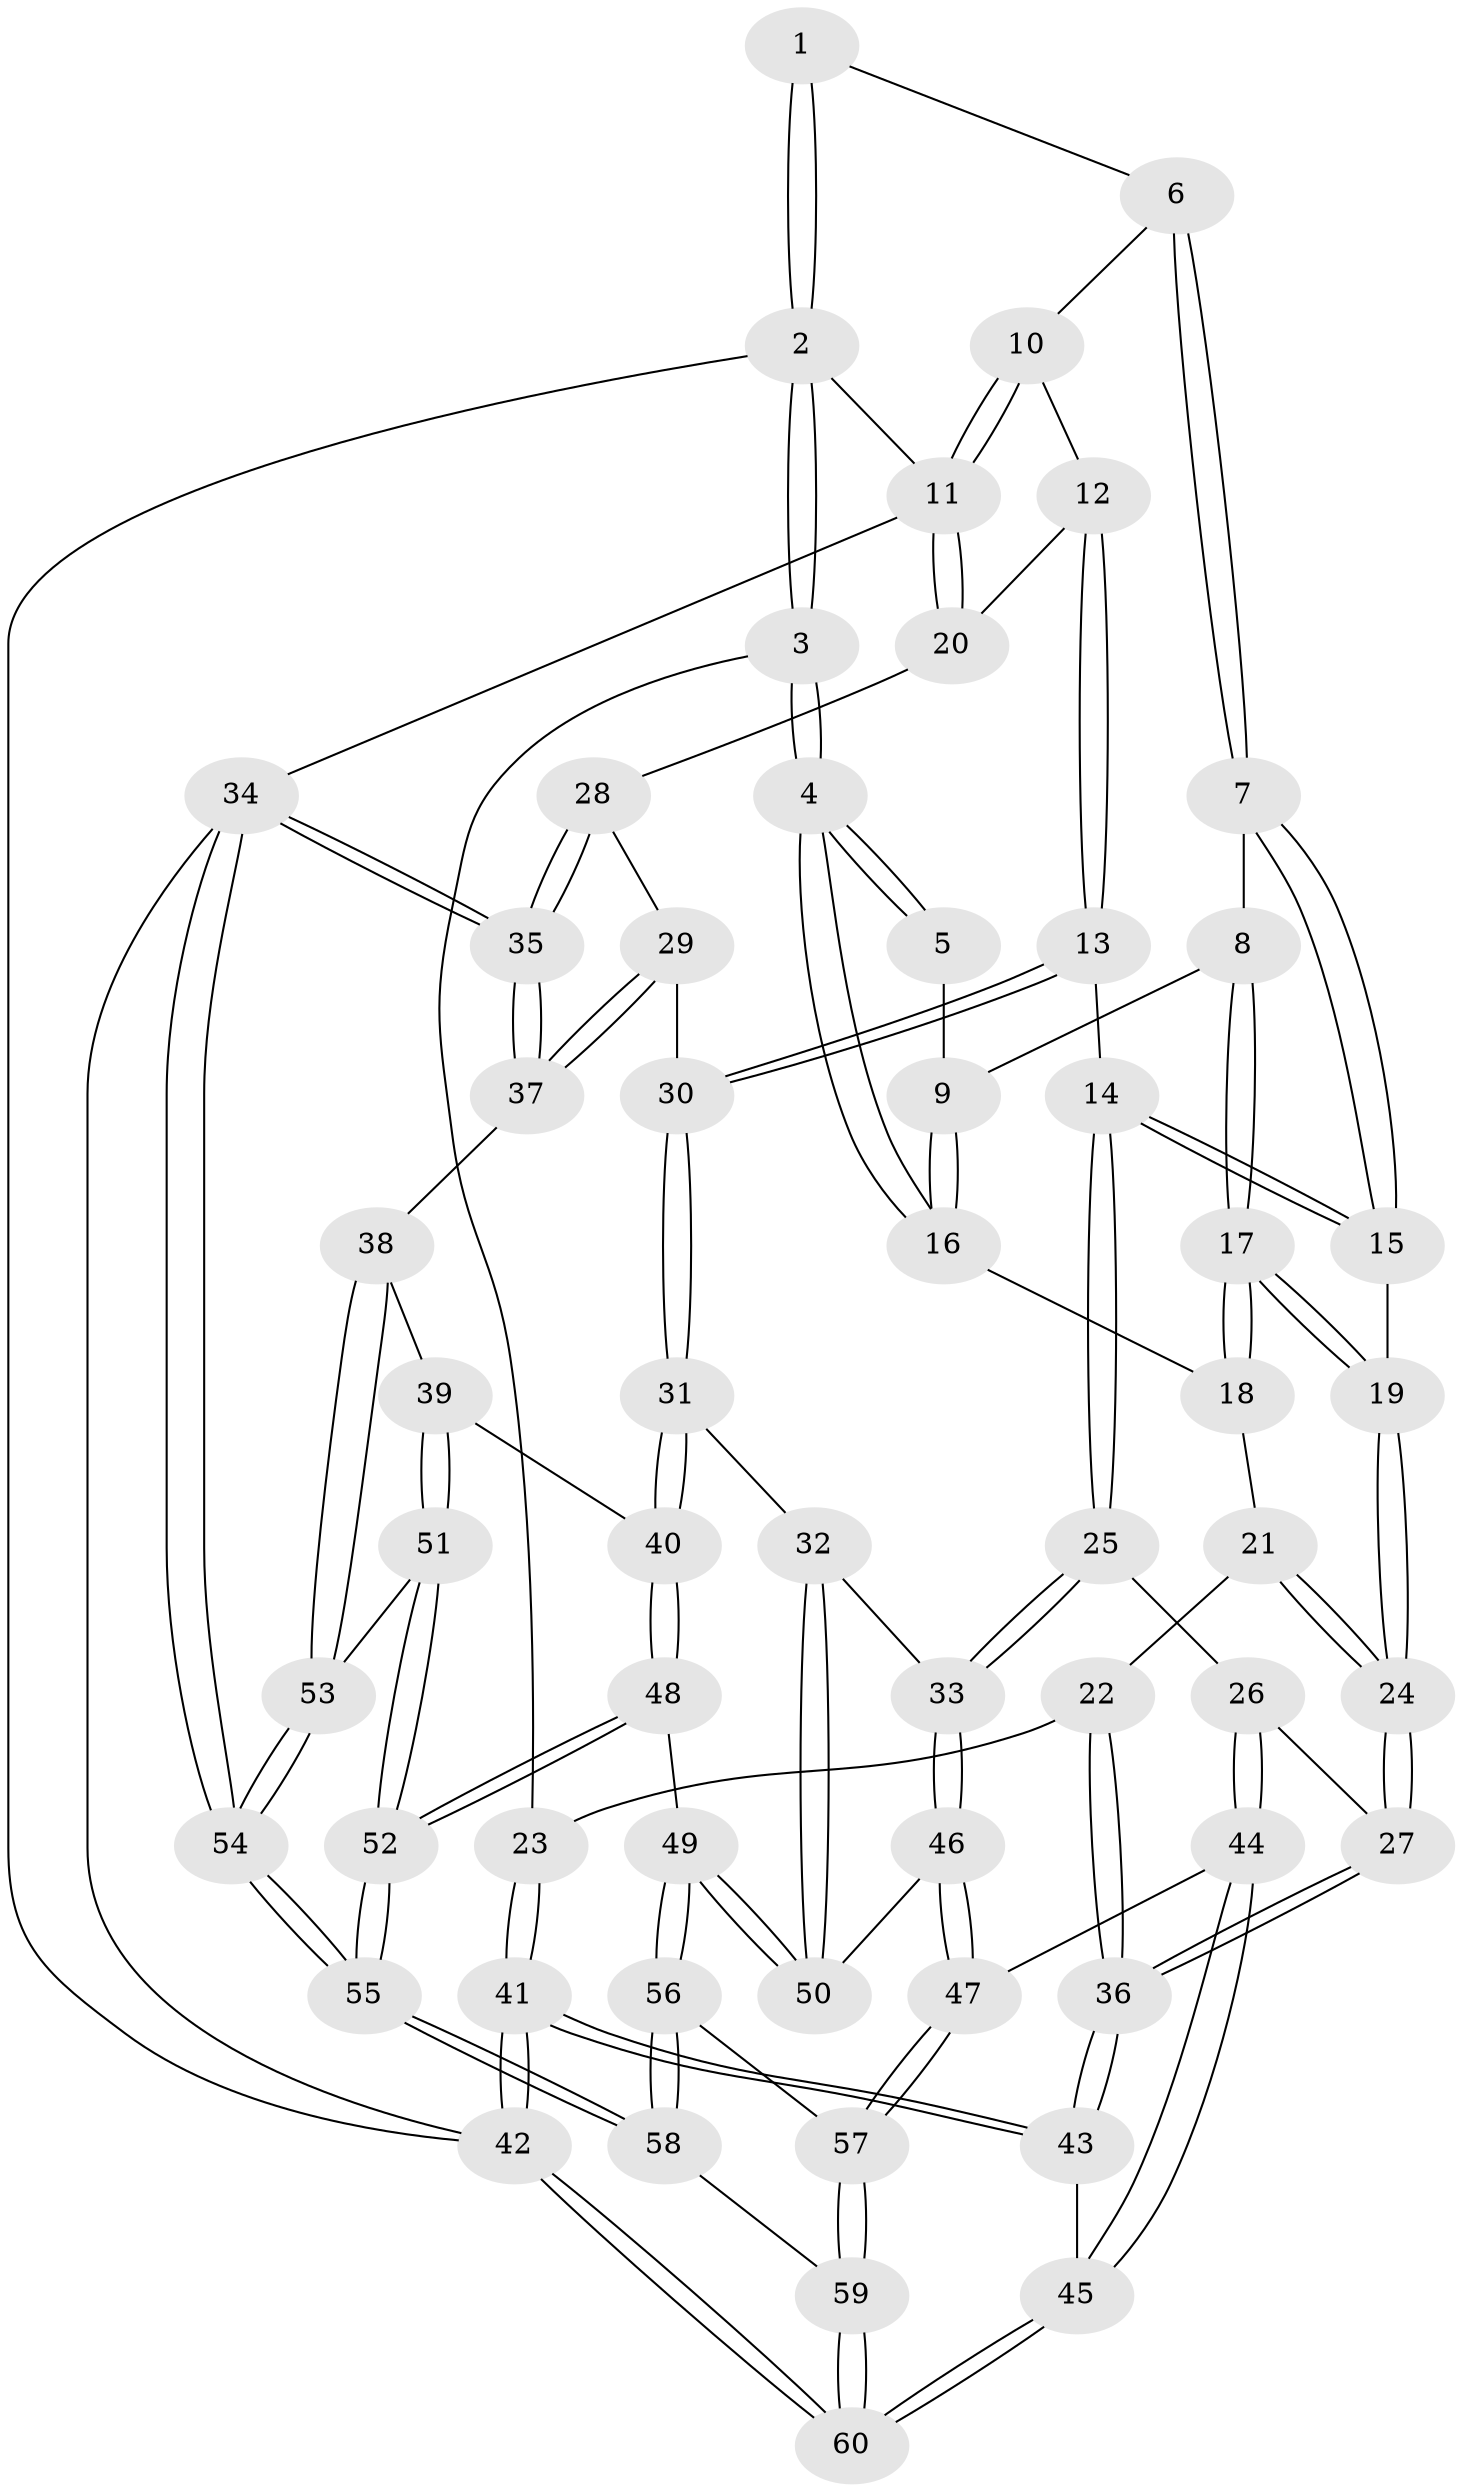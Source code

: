 // Generated by graph-tools (version 1.1) at 2025/38/03/09/25 02:38:50]
// undirected, 60 vertices, 147 edges
graph export_dot {
graph [start="1"]
  node [color=gray90,style=filled];
  1 [pos="+0.3743074999577493+0"];
  2 [pos="+0+0"];
  3 [pos="+0+0.13111827888282282"];
  4 [pos="+0.011710361271554186+0.17323962230908882"];
  5 [pos="+0.2529515218831136+0.04951931898670765"];
  6 [pos="+0.4259809365400267+0"];
  7 [pos="+0.43287111529736255+0"];
  8 [pos="+0.3314042826887236+0.19916649139965467"];
  9 [pos="+0.2547422737585296+0.12017016745667605"];
  10 [pos="+0.6813389552691149+0"];
  11 [pos="+1+0"];
  12 [pos="+0.7864280946178769+0.1510464694555181"];
  13 [pos="+0.6076429861539789+0.3453454490329174"];
  14 [pos="+0.5752272427511638+0.3342723949128597"];
  15 [pos="+0.565817630304091+0.3276686981207078"];
  16 [pos="+0.16957257614371352+0.2395690569043511"];
  17 [pos="+0.3405234554380637+0.29499306660237495"];
  18 [pos="+0.18017060015401992+0.2487835591303806"];
  19 [pos="+0.3449881895103011+0.2992256873699359"];
  20 [pos="+1+0.21372247077233716"];
  21 [pos="+0.15937566997601846+0.3618709631753744"];
  22 [pos="+0+0.3832004784620027"];
  23 [pos="+0+0.34185770941678195"];
  24 [pos="+0.21626094906067314+0.512954212928475"];
  25 [pos="+0.32244978000005253+0.575537804673658"];
  26 [pos="+0.27289854098129174+0.5604779831602127"];
  27 [pos="+0.2121926793472321+0.5300158978818129"];
  28 [pos="+1+0.23798566239488764"];
  29 [pos="+0.6539881631649864+0.4281601604408418"];
  30 [pos="+0.6525229639709428+0.428017867332669"];
  31 [pos="+0.648247468067708+0.49702540274484114"];
  32 [pos="+0.5246951459126136+0.6150229741240084"];
  33 [pos="+0.37073624803491656+0.6286397232904657"];
  34 [pos="+1+1"];
  35 [pos="+1+0.5042671507414788"];
  36 [pos="+0.1630475573622301+0.5482350171223987"];
  37 [pos="+1+0.5264048077013792"];
  38 [pos="+0.8947092781388841+0.6647141225783694"];
  39 [pos="+0.7919652065463125+0.6425189044971735"];
  40 [pos="+0.6955096655437534+0.5933826500530245"];
  41 [pos="+0+0.836124520844854"];
  42 [pos="+0+1"];
  43 [pos="+0.06089740452260533+0.7703256673813041"];
  44 [pos="+0.24060419064577243+0.8387715253570287"];
  45 [pos="+0.19030871316853368+0.8492023713562372"];
  46 [pos="+0.37639478415494293+0.7944698534829813"];
  47 [pos="+0.3217247001931523+0.8359151246142776"];
  48 [pos="+0.6528051382256561+0.8260840517283607"];
  49 [pos="+0.5554694948728294+0.8286773312653823"];
  50 [pos="+0.5331867614741748+0.8134721029596951"];
  51 [pos="+0.7662768857246821+0.832669829037024"];
  52 [pos="+0.733787079618397+0.8798217610778853"];
  53 [pos="+0.8910941483338405+0.7115366983326609"];
  54 [pos="+1+1"];
  55 [pos="+1+1"];
  56 [pos="+0.5345170320615052+0.8909650043518703"];
  57 [pos="+0.3791941560344589+0.9773715685130567"];
  58 [pos="+0.5241305194193003+1"];
  59 [pos="+0.39537659442021933+1"];
  60 [pos="+0.15800676207519146+1"];
  1 -- 2;
  1 -- 2;
  1 -- 6;
  2 -- 3;
  2 -- 3;
  2 -- 11;
  2 -- 42;
  3 -- 4;
  3 -- 4;
  3 -- 23;
  4 -- 5;
  4 -- 5;
  4 -- 16;
  4 -- 16;
  5 -- 9;
  6 -- 7;
  6 -- 7;
  6 -- 10;
  7 -- 8;
  7 -- 15;
  7 -- 15;
  8 -- 9;
  8 -- 17;
  8 -- 17;
  9 -- 16;
  9 -- 16;
  10 -- 11;
  10 -- 11;
  10 -- 12;
  11 -- 20;
  11 -- 20;
  11 -- 34;
  12 -- 13;
  12 -- 13;
  12 -- 20;
  13 -- 14;
  13 -- 30;
  13 -- 30;
  14 -- 15;
  14 -- 15;
  14 -- 25;
  14 -- 25;
  15 -- 19;
  16 -- 18;
  17 -- 18;
  17 -- 18;
  17 -- 19;
  17 -- 19;
  18 -- 21;
  19 -- 24;
  19 -- 24;
  20 -- 28;
  21 -- 22;
  21 -- 24;
  21 -- 24;
  22 -- 23;
  22 -- 36;
  22 -- 36;
  23 -- 41;
  23 -- 41;
  24 -- 27;
  24 -- 27;
  25 -- 26;
  25 -- 33;
  25 -- 33;
  26 -- 27;
  26 -- 44;
  26 -- 44;
  27 -- 36;
  27 -- 36;
  28 -- 29;
  28 -- 35;
  28 -- 35;
  29 -- 30;
  29 -- 37;
  29 -- 37;
  30 -- 31;
  30 -- 31;
  31 -- 32;
  31 -- 40;
  31 -- 40;
  32 -- 33;
  32 -- 50;
  32 -- 50;
  33 -- 46;
  33 -- 46;
  34 -- 35;
  34 -- 35;
  34 -- 54;
  34 -- 54;
  34 -- 42;
  35 -- 37;
  35 -- 37;
  36 -- 43;
  36 -- 43;
  37 -- 38;
  38 -- 39;
  38 -- 53;
  38 -- 53;
  39 -- 40;
  39 -- 51;
  39 -- 51;
  40 -- 48;
  40 -- 48;
  41 -- 42;
  41 -- 42;
  41 -- 43;
  41 -- 43;
  42 -- 60;
  42 -- 60;
  43 -- 45;
  44 -- 45;
  44 -- 45;
  44 -- 47;
  45 -- 60;
  45 -- 60;
  46 -- 47;
  46 -- 47;
  46 -- 50;
  47 -- 57;
  47 -- 57;
  48 -- 49;
  48 -- 52;
  48 -- 52;
  49 -- 50;
  49 -- 50;
  49 -- 56;
  49 -- 56;
  51 -- 52;
  51 -- 52;
  51 -- 53;
  52 -- 55;
  52 -- 55;
  53 -- 54;
  53 -- 54;
  54 -- 55;
  54 -- 55;
  55 -- 58;
  55 -- 58;
  56 -- 57;
  56 -- 58;
  56 -- 58;
  57 -- 59;
  57 -- 59;
  58 -- 59;
  59 -- 60;
  59 -- 60;
}
